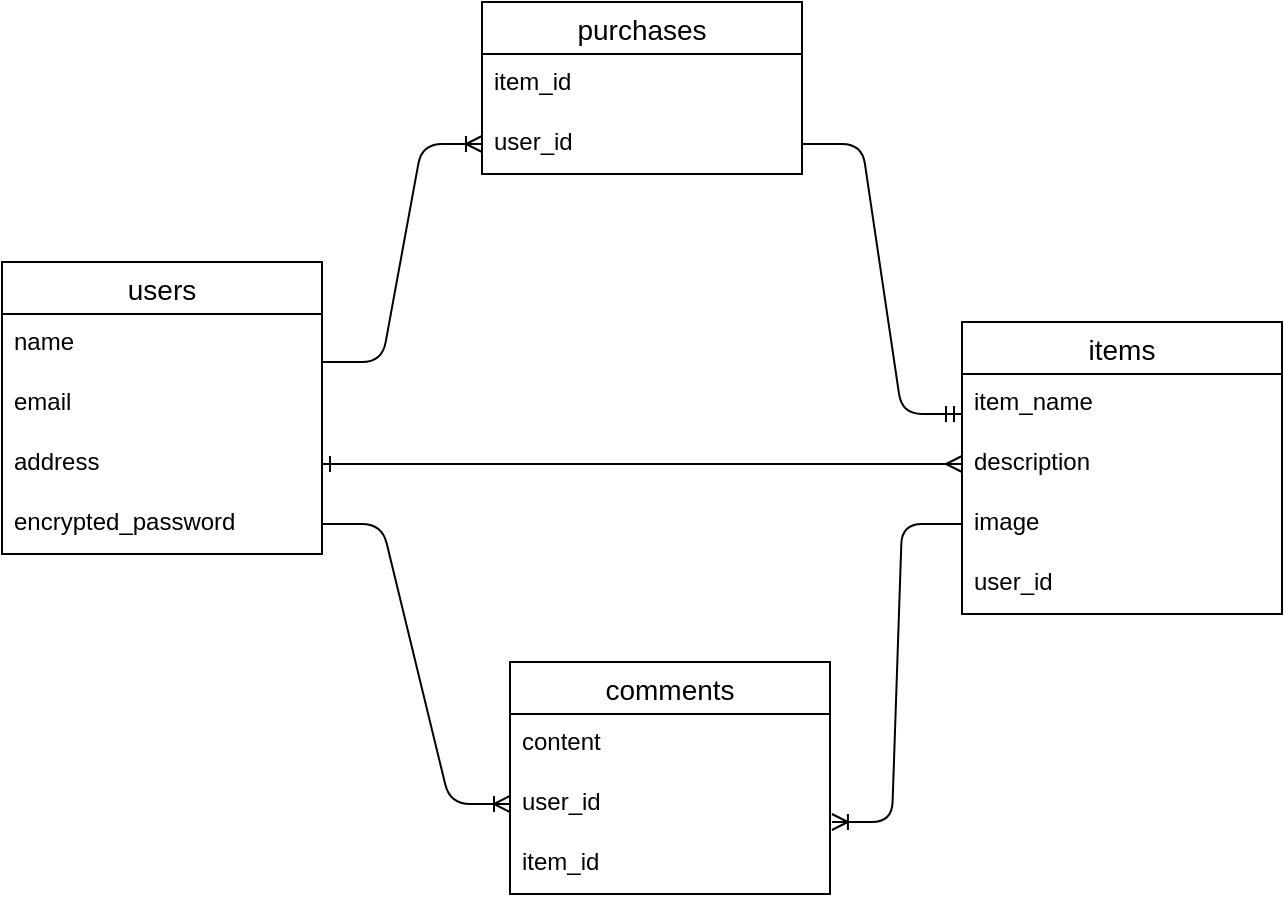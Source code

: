 <mxfile>
    <diagram id="lkUyXCJ1Ss1hqeftNQVT" name="ページ1">
        <mxGraphModel dx="687" dy="622" grid="1" gridSize="10" guides="1" tooltips="1" connect="1" arrows="1" fold="1" page="1" pageScale="1" pageWidth="827" pageHeight="1169" math="0" shadow="0">
            <root>
                <mxCell id="0"/>
                <mxCell id="1" parent="0"/>
                <mxCell id="lRmEYS1jFtY0Iwx5aRh0-1" value="users" style="swimlane;fontStyle=0;childLayout=stackLayout;horizontal=1;startSize=26;horizontalStack=0;resizeParent=1;resizeParentMax=0;resizeLast=0;collapsible=1;marginBottom=0;align=center;fontSize=14;" vertex="1" parent="1">
                    <mxGeometry y="200" width="160" height="146" as="geometry">
                        <mxRectangle x="40" y="90" width="70" height="30" as="alternateBounds"/>
                    </mxGeometry>
                </mxCell>
                <mxCell id="lRmEYS1jFtY0Iwx5aRh0-16" value="name" style="text;strokeColor=none;fillColor=none;spacingLeft=4;spacingRight=4;overflow=hidden;rotatable=0;points=[[0,0.5],[1,0.5]];portConstraint=eastwest;fontSize=12;" vertex="1" parent="lRmEYS1jFtY0Iwx5aRh0-1">
                    <mxGeometry y="26" width="160" height="30" as="geometry"/>
                </mxCell>
                <mxCell id="lRmEYS1jFtY0Iwx5aRh0-2" value="email" style="text;strokeColor=none;fillColor=none;spacingLeft=4;spacingRight=4;overflow=hidden;rotatable=0;points=[[0,0.5],[1,0.5]];portConstraint=eastwest;fontSize=12;" vertex="1" parent="lRmEYS1jFtY0Iwx5aRh0-1">
                    <mxGeometry y="56" width="160" height="30" as="geometry"/>
                </mxCell>
                <mxCell id="lRmEYS1jFtY0Iwx5aRh0-3" value="address" style="text;strokeColor=none;fillColor=none;spacingLeft=4;spacingRight=4;overflow=hidden;rotatable=0;points=[[0,0.5],[1,0.5]];portConstraint=eastwest;fontSize=12;" vertex="1" parent="lRmEYS1jFtY0Iwx5aRh0-1">
                    <mxGeometry y="86" width="160" height="30" as="geometry"/>
                </mxCell>
                <mxCell id="lRmEYS1jFtY0Iwx5aRh0-4" value="encrypted_password" style="text;strokeColor=none;fillColor=none;spacingLeft=4;spacingRight=4;overflow=hidden;rotatable=0;points=[[0,0.5],[1,0.5]];portConstraint=eastwest;fontSize=12;" vertex="1" parent="lRmEYS1jFtY0Iwx5aRh0-1">
                    <mxGeometry y="116" width="160" height="30" as="geometry"/>
                </mxCell>
                <mxCell id="lRmEYS1jFtY0Iwx5aRh0-17" value="items" style="swimlane;fontStyle=0;childLayout=stackLayout;horizontal=1;startSize=26;horizontalStack=0;resizeParent=1;resizeParentMax=0;resizeLast=0;collapsible=1;marginBottom=0;align=center;fontSize=14;" vertex="1" parent="1">
                    <mxGeometry x="480" y="230" width="160" height="146" as="geometry"/>
                </mxCell>
                <mxCell id="lRmEYS1jFtY0Iwx5aRh0-18" value="item_name" style="text;strokeColor=none;fillColor=none;spacingLeft=4;spacingRight=4;overflow=hidden;rotatable=0;points=[[0,0.5],[1,0.5]];portConstraint=eastwest;fontSize=12;" vertex="1" parent="lRmEYS1jFtY0Iwx5aRh0-17">
                    <mxGeometry y="26" width="160" height="30" as="geometry"/>
                </mxCell>
                <mxCell id="lRmEYS1jFtY0Iwx5aRh0-19" value="description" style="text;strokeColor=none;fillColor=none;spacingLeft=4;spacingRight=4;overflow=hidden;rotatable=0;points=[[0,0.5],[1,0.5]];portConstraint=eastwest;fontSize=12;" vertex="1" parent="lRmEYS1jFtY0Iwx5aRh0-17">
                    <mxGeometry y="56" width="160" height="30" as="geometry"/>
                </mxCell>
                <mxCell id="lRmEYS1jFtY0Iwx5aRh0-20" value="image" style="text;strokeColor=none;fillColor=none;spacingLeft=4;spacingRight=4;overflow=hidden;rotatable=0;points=[[0,0.5],[1,0.5]];portConstraint=eastwest;fontSize=12;" vertex="1" parent="lRmEYS1jFtY0Iwx5aRh0-17">
                    <mxGeometry y="86" width="160" height="30" as="geometry"/>
                </mxCell>
                <mxCell id="lRmEYS1jFtY0Iwx5aRh0-30" value="user_id" style="text;strokeColor=none;fillColor=none;spacingLeft=4;spacingRight=4;overflow=hidden;rotatable=0;points=[[0,0.5],[1,0.5]];portConstraint=eastwest;fontSize=12;" vertex="1" parent="lRmEYS1jFtY0Iwx5aRh0-17">
                    <mxGeometry y="116" width="160" height="30" as="geometry"/>
                </mxCell>
                <mxCell id="lRmEYS1jFtY0Iwx5aRh0-21" style="edgeStyle=none;html=1;exitX=1;exitY=0.5;exitDx=0;exitDy=0;endArrow=ERmany;endFill=0;startArrow=ERone;startFill=0;arcSize=30;entryX=0;entryY=0.5;entryDx=0;entryDy=0;" edge="1" parent="1" source="lRmEYS1jFtY0Iwx5aRh0-3" target="lRmEYS1jFtY0Iwx5aRh0-19">
                    <mxGeometry relative="1" as="geometry">
                        <mxPoint x="480" y="191" as="targetPoint"/>
                    </mxGeometry>
                </mxCell>
                <mxCell id="lRmEYS1jFtY0Iwx5aRh0-22" value="comments" style="swimlane;fontStyle=0;childLayout=stackLayout;horizontal=1;startSize=26;horizontalStack=0;resizeParent=1;resizeParentMax=0;resizeLast=0;collapsible=1;marginBottom=0;align=center;fontSize=14;" vertex="1" parent="1">
                    <mxGeometry x="254" y="400" width="160" height="116" as="geometry"/>
                </mxCell>
                <mxCell id="lRmEYS1jFtY0Iwx5aRh0-23" value="content" style="text;strokeColor=none;fillColor=none;spacingLeft=4;spacingRight=4;overflow=hidden;rotatable=0;points=[[0,0.5],[1,0.5]];portConstraint=eastwest;fontSize=12;" vertex="1" parent="lRmEYS1jFtY0Iwx5aRh0-22">
                    <mxGeometry y="26" width="160" height="30" as="geometry"/>
                </mxCell>
                <mxCell id="lRmEYS1jFtY0Iwx5aRh0-24" value="user_id" style="text;strokeColor=none;fillColor=none;spacingLeft=4;spacingRight=4;overflow=hidden;rotatable=0;points=[[0,0.5],[1,0.5]];portConstraint=eastwest;fontSize=12;" vertex="1" parent="lRmEYS1jFtY0Iwx5aRh0-22">
                    <mxGeometry y="56" width="160" height="30" as="geometry"/>
                </mxCell>
                <mxCell id="lRmEYS1jFtY0Iwx5aRh0-25" value="item_id" style="text;strokeColor=none;fillColor=none;spacingLeft=4;spacingRight=4;overflow=hidden;rotatable=0;points=[[0,0.5],[1,0.5]];portConstraint=eastwest;fontSize=12;" vertex="1" parent="lRmEYS1jFtY0Iwx5aRh0-22">
                    <mxGeometry y="86" width="160" height="30" as="geometry"/>
                </mxCell>
                <mxCell id="lRmEYS1jFtY0Iwx5aRh0-26" value="" style="edgeStyle=entityRelationEdgeStyle;fontSize=12;html=1;endArrow=ERoneToMany;strokeWidth=1;exitX=1;exitY=0.5;exitDx=0;exitDy=0;entryX=0;entryY=0.5;entryDx=0;entryDy=0;" edge="1" parent="1" source="lRmEYS1jFtY0Iwx5aRh0-4" target="lRmEYS1jFtY0Iwx5aRh0-24">
                    <mxGeometry width="100" height="100" relative="1" as="geometry">
                        <mxPoint x="300" y="370" as="sourcePoint"/>
                        <mxPoint x="260" y="470" as="targetPoint"/>
                    </mxGeometry>
                </mxCell>
                <mxCell id="lRmEYS1jFtY0Iwx5aRh0-27" value="" style="edgeStyle=entityRelationEdgeStyle;fontSize=12;html=1;endArrow=ERoneToMany;strokeWidth=1;exitX=0;exitY=0.5;exitDx=0;exitDy=0;entryX=1.006;entryY=0.8;entryDx=0;entryDy=0;entryPerimeter=0;" edge="1" parent="1" source="lRmEYS1jFtY0Iwx5aRh0-20" target="lRmEYS1jFtY0Iwx5aRh0-24">
                    <mxGeometry width="100" height="100" relative="1" as="geometry">
                        <mxPoint x="420" y="231" as="sourcePoint"/>
                        <mxPoint x="480" y="481" as="targetPoint"/>
                    </mxGeometry>
                </mxCell>
                <mxCell id="lRmEYS1jFtY0Iwx5aRh0-31" value="purchases" style="swimlane;fontStyle=0;childLayout=stackLayout;horizontal=1;startSize=26;horizontalStack=0;resizeParent=1;resizeParentMax=0;resizeLast=0;collapsible=1;marginBottom=0;align=center;fontSize=14;" vertex="1" parent="1">
                    <mxGeometry x="240" y="70" width="160" height="86" as="geometry"/>
                </mxCell>
                <mxCell id="lRmEYS1jFtY0Iwx5aRh0-32" value="item_id" style="text;strokeColor=none;fillColor=none;spacingLeft=4;spacingRight=4;overflow=hidden;rotatable=0;points=[[0,0.5],[1,0.5]];portConstraint=eastwest;fontSize=12;" vertex="1" parent="lRmEYS1jFtY0Iwx5aRh0-31">
                    <mxGeometry y="26" width="160" height="30" as="geometry"/>
                </mxCell>
                <mxCell id="lRmEYS1jFtY0Iwx5aRh0-33" value="user_id" style="text;strokeColor=none;fillColor=none;spacingLeft=4;spacingRight=4;overflow=hidden;rotatable=0;points=[[0,0.5],[1,0.5]];portConstraint=eastwest;fontSize=12;" vertex="1" parent="lRmEYS1jFtY0Iwx5aRh0-31">
                    <mxGeometry y="56" width="160" height="30" as="geometry"/>
                </mxCell>
                <mxCell id="lRmEYS1jFtY0Iwx5aRh0-35" value="" style="edgeStyle=entityRelationEdgeStyle;fontSize=12;html=1;endArrow=ERoneToMany;strokeWidth=1;entryX=0;entryY=0.5;entryDx=0;entryDy=0;" edge="1" parent="1" target="lRmEYS1jFtY0Iwx5aRh0-33">
                    <mxGeometry width="100" height="100" relative="1" as="geometry">
                        <mxPoint x="160" y="250" as="sourcePoint"/>
                        <mxPoint x="260" y="150" as="targetPoint"/>
                    </mxGeometry>
                </mxCell>
                <mxCell id="lRmEYS1jFtY0Iwx5aRh0-37" value="" style="edgeStyle=entityRelationEdgeStyle;fontSize=12;html=1;endArrow=ERmandOne;strokeWidth=1;exitX=1;exitY=0.5;exitDx=0;exitDy=0;" edge="1" parent="1" source="lRmEYS1jFtY0Iwx5aRh0-33">
                    <mxGeometry width="100" height="100" relative="1" as="geometry">
                        <mxPoint x="380" y="376" as="sourcePoint"/>
                        <mxPoint x="480" y="276" as="targetPoint"/>
                    </mxGeometry>
                </mxCell>
            </root>
        </mxGraphModel>
    </diagram>
</mxfile>